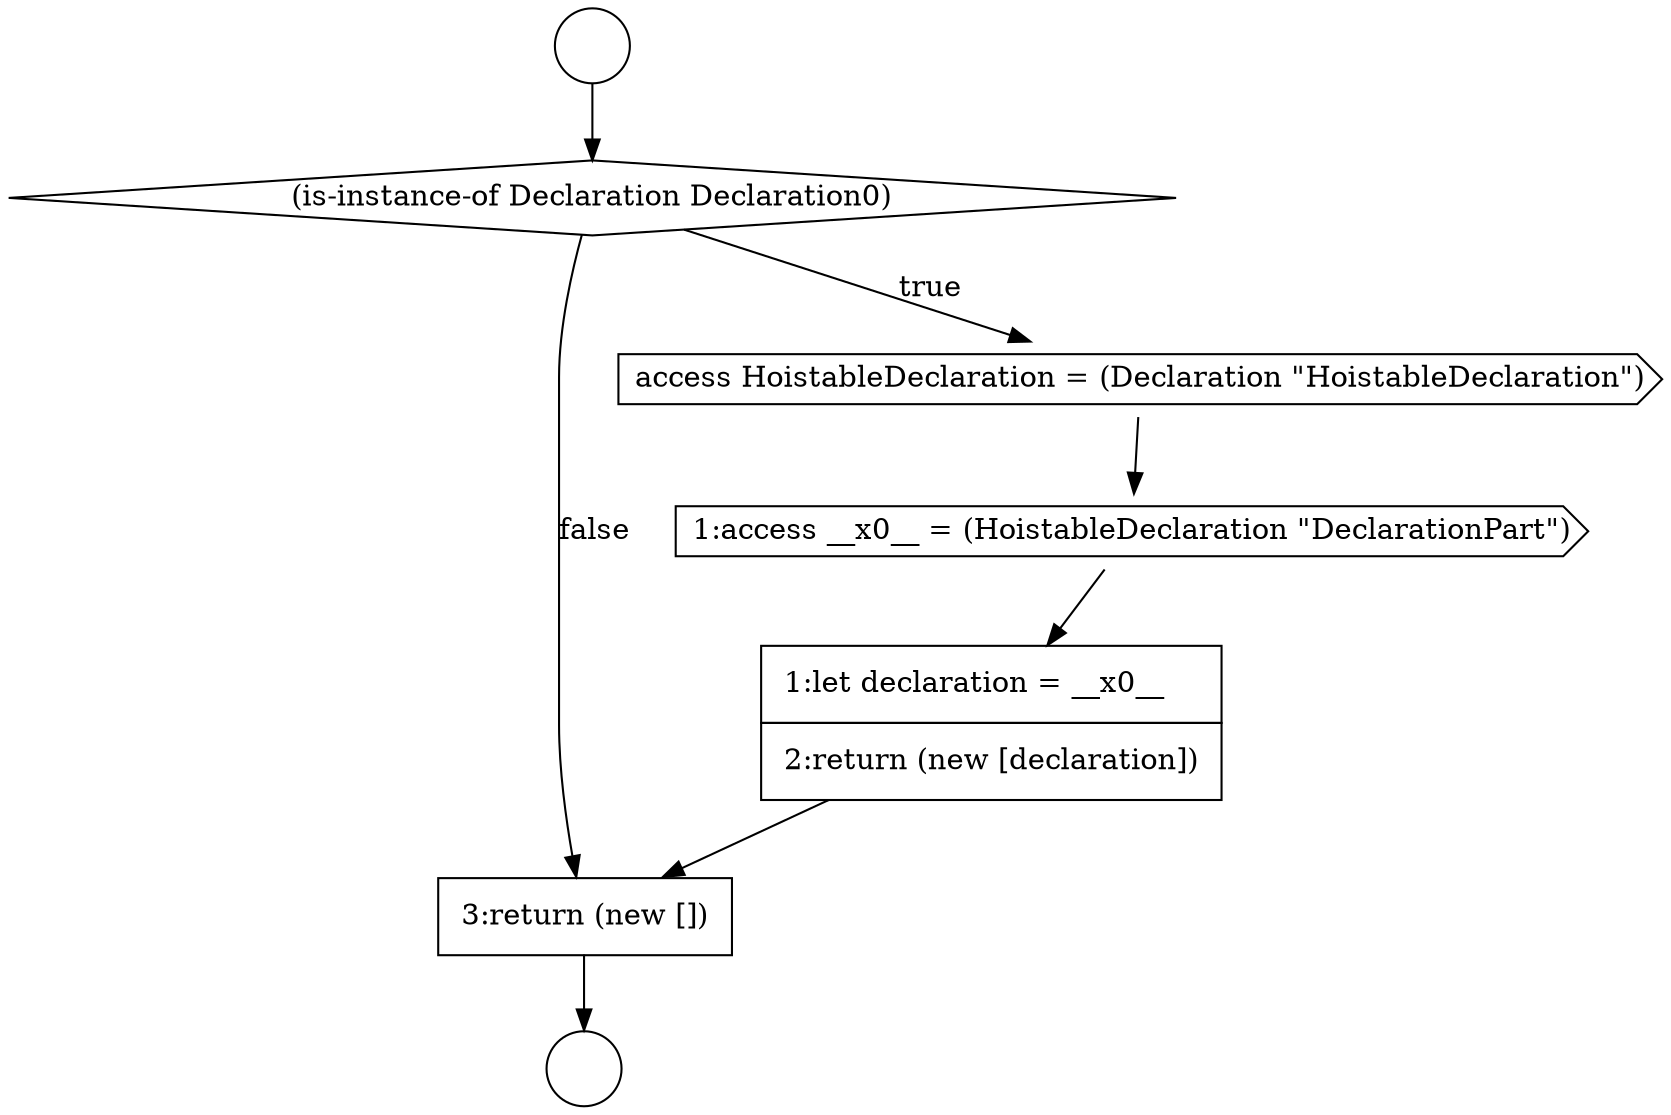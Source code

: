 digraph {
  node5476 [shape=circle label=" " color="black" fillcolor="white" style=filled]
  node5480 [shape=cds, label=<<font color="black">1:access __x0__ = (HoistableDeclaration &quot;DeclarationPart&quot;)</font>> color="black" fillcolor="white" style=filled]
  node5482 [shape=none, margin=0, label=<<font color="black">
    <table border="0" cellborder="1" cellspacing="0" cellpadding="10">
      <tr><td align="left">3:return (new [])</td></tr>
    </table>
  </font>> color="black" fillcolor="white" style=filled]
  node5478 [shape=diamond, label=<<font color="black">(is-instance-of Declaration Declaration0)</font>> color="black" fillcolor="white" style=filled]
  node5477 [shape=circle label=" " color="black" fillcolor="white" style=filled]
  node5481 [shape=none, margin=0, label=<<font color="black">
    <table border="0" cellborder="1" cellspacing="0" cellpadding="10">
      <tr><td align="left">1:let declaration = __x0__</td></tr>
      <tr><td align="left">2:return (new [declaration])</td></tr>
    </table>
  </font>> color="black" fillcolor="white" style=filled]
  node5479 [shape=cds, label=<<font color="black">access HoistableDeclaration = (Declaration &quot;HoistableDeclaration&quot;)</font>> color="black" fillcolor="white" style=filled]
  node5478 -> node5479 [label=<<font color="black">true</font>> color="black"]
  node5478 -> node5482 [label=<<font color="black">false</font>> color="black"]
  node5476 -> node5478 [ color="black"]
  node5480 -> node5481 [ color="black"]
  node5481 -> node5482 [ color="black"]
  node5479 -> node5480 [ color="black"]
  node5482 -> node5477 [ color="black"]
}
